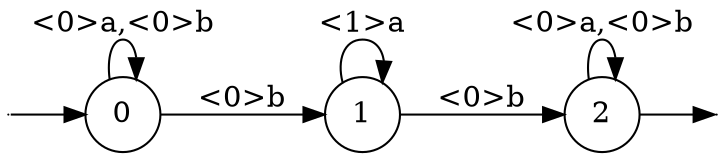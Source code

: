 // Zmin-automaton minblocka.
digraph
{
  vcsn_context = "lal_char(ab), zmin"
  rankdir = LR
  node [shape = circle]
  {
    node [shape = point, width = 0]
    I0
    F2
  }
  {
    0
    1
    2
  }
  I0 -> 0
  0 -> 0 [label = "<0>a,<0>b"]
  0 -> 1 [label = "<0>b"]
  1 -> 1 [label = "<1>a"]
  1 -> 2 [label = "<0>b"]
  2 -> 2 [label = "<0>a,<0>b"]
  2 -> F2
}
